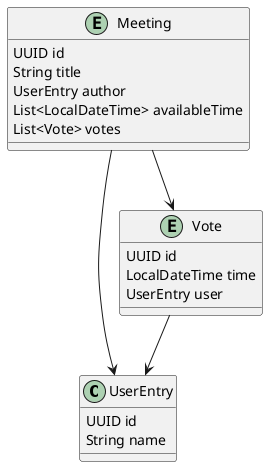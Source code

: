 @startuml

class UserEntry {
    UUID id
    String name
}

entity Meeting {
    UUID id
    String title
    UserEntry author
    List<LocalDateTime> availableTime
    List<Vote> votes
}

entity Vote {
    UUID id
    LocalDateTime time
    UserEntry user
}

Meeting --> UserEntry
Vote --> UserEntry
Meeting --> Vote

@enduml